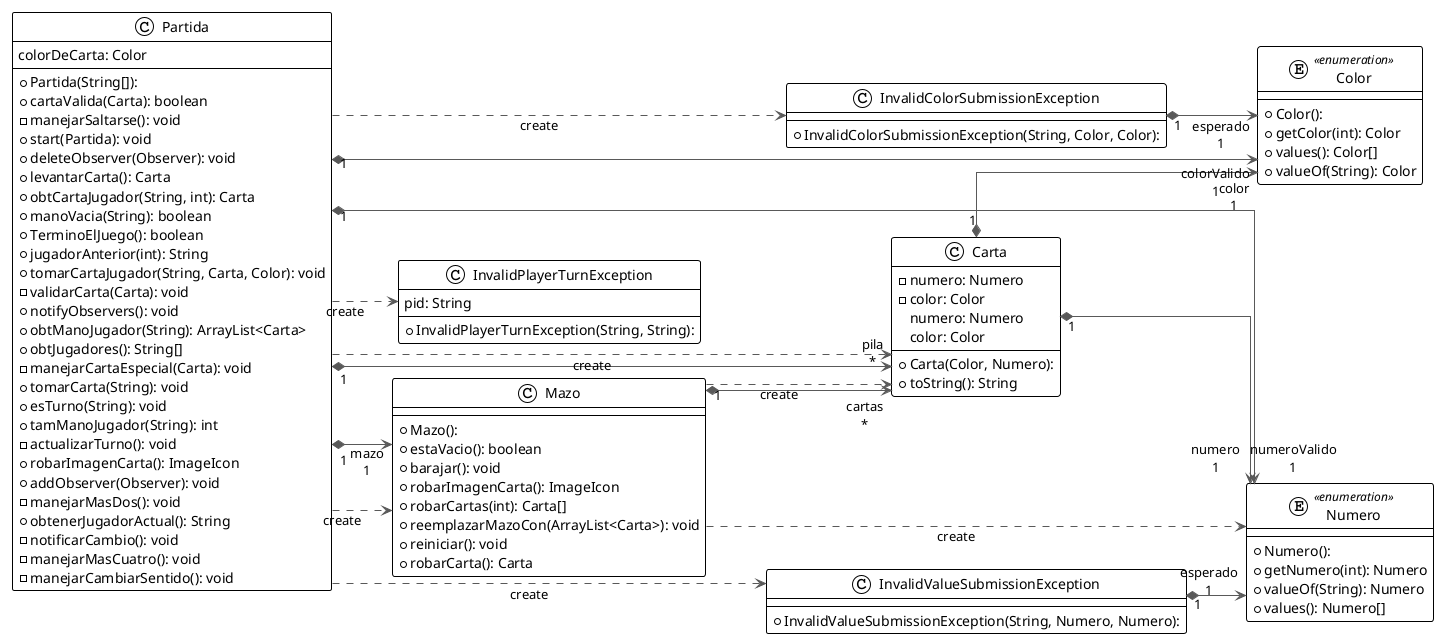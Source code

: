 @startuml

!theme plain
left to right direction
skinparam linetype ortho

class Carta {
  + Carta(Color, Numero): 
  - numero: Numero
  - color: Color
  + toString(): String
   numero: Numero
   color: Color
}
enum Color << enumeration >> {
  + Color(): 
  + getColor(int): Color
  + values(): Color[]
  + valueOf(String): Color
}
class InvalidColorSubmissionException {
  + InvalidColorSubmissionException(String, Color, Color): 
}
class InvalidPlayerTurnException {
  + InvalidPlayerTurnException(String, String): 
   pid: String
}
class InvalidValueSubmissionException {
  + InvalidValueSubmissionException(String, Numero, Numero): 
}
class Mazo {
  + Mazo(): 
  + estaVacio(): boolean
  + barajar(): void
  + robarImagenCarta(): ImageIcon
  + robarCartas(int): Carta[]
  + reemplazarMazoCon(ArrayList<Carta>): void
  + reiniciar(): void
  + robarCarta(): Carta
}
enum Numero << enumeration >> {
  + Numero(): 
  + getNumero(int): Numero
  + valueOf(String): Numero
  + values(): Numero[]
}
class Partida {
  + Partida(String[]): 
  + cartaValida(Carta): boolean
  - manejarSaltarse(): void
  + start(Partida): void
  + deleteObserver(Observer): void
  + levantarCarta(): Carta
  + obtCartaJugador(String, int): Carta
  + manoVacia(String): boolean
  + TerminoElJuego(): boolean
  + jugadorAnterior(int): String
  + tomarCartaJugador(String, Carta, Color): void
  - validarCarta(Carta): void
  + notifyObservers(): void
  + obtManoJugador(String): ArrayList<Carta>
  + obtJugadores(): String[]
  - manejarCartaEspecial(Carta): void
  + tomarCarta(String): void
  + esTurno(String): void
  + tamManoJugador(String): int
  - actualizarTurno(): void
  + robarImagenCarta(): ImageIcon
  + addObserver(Observer): void
  - manejarMasDos(): void
  + obtenerJugadorActual(): String
  - notificarCambio(): void
  - manejarMasCuatro(): void
  - manejarCambiarSentido(): void
   colorDeCarta: Color
}

Carta                           "1" *-[#595959,plain]-> "color\n1" Color                           
Carta                           "1" *-[#595959,plain]-> "numero\n1" Numero                          
InvalidColorSubmissionException "1" *-[#595959,plain]-> "esperado\n1" Color                           
InvalidValueSubmissionException "1" *-[#595959,plain]-> "esperado\n1" Numero                          
Mazo                            "1" *-[#595959,plain]-> "cartas\n*" Carta                           
Mazo                             -[#595959,dashed]->  Carta                           : "«create»"
Mazo                             -[#595959,dashed]->  Numero                          : "«create»"
Partida                         "1" *-[#595959,plain]-> "pila\n*" Carta                           
Partida                          -[#595959,dashed]->  Carta                           : "«create»"
Partida                         "1" *-[#595959,plain]-> "colorValido\n1" Color                           
Partida                          -[#595959,dashed]->  InvalidColorSubmissionException : "«create»"
Partida                          -[#595959,dashed]->  InvalidPlayerTurnException      : "«create»"
Partida                          -[#595959,dashed]->  InvalidValueSubmissionException : "«create»"
Partida                          -[#595959,dashed]->  Mazo                            : "«create»"
Partida                         "1" *-[#595959,plain]-> "mazo\n1" Mazo                            
Partida                         "1" *-[#595959,plain]-> "numeroValido\n1" Numero                          
@enduml
